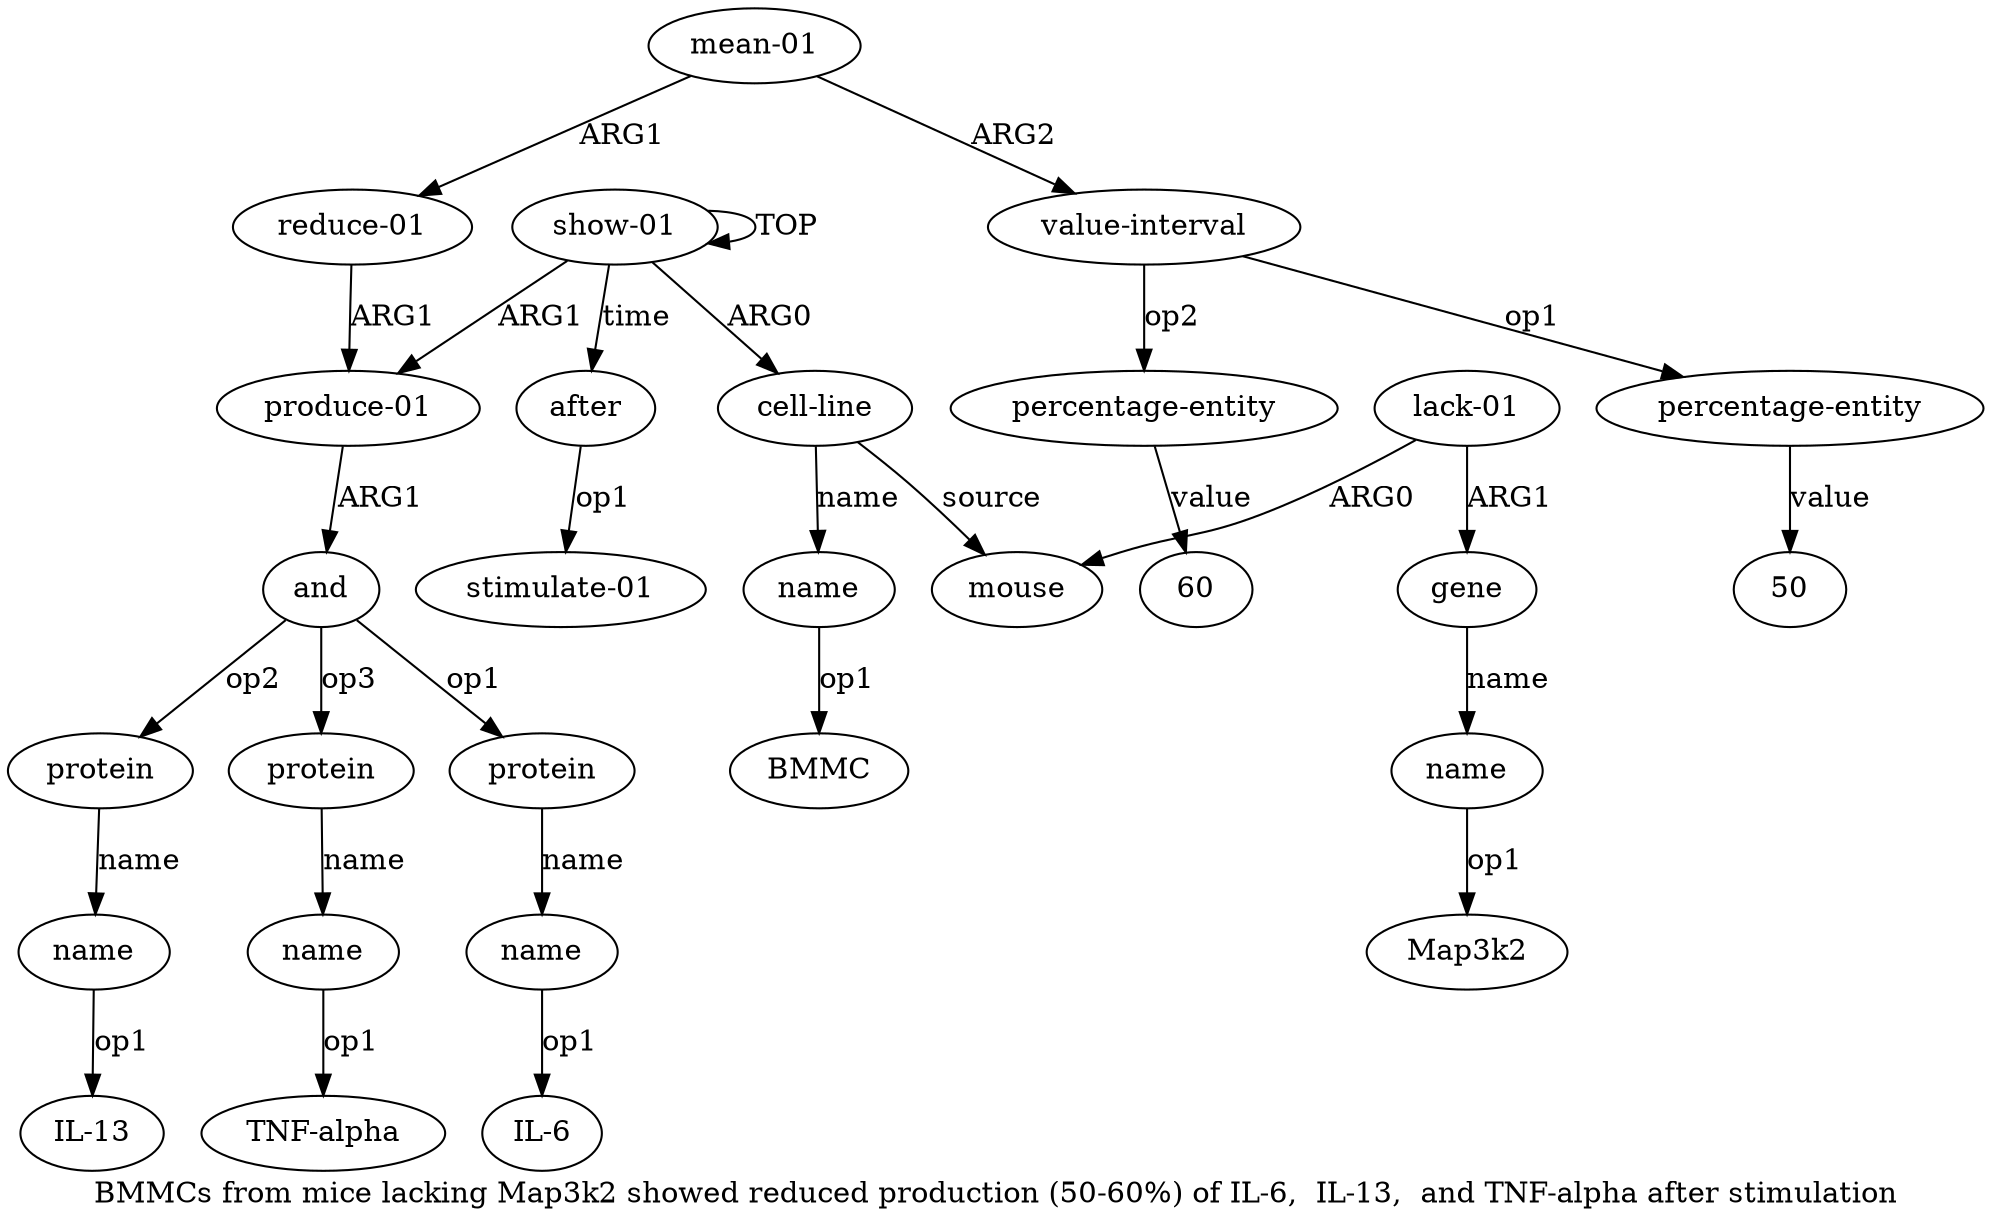 digraph  {
	graph [label="BMMCs from mice lacking Map3k2 showed reduced production (50-60%) of IL-6,  IL-13,  and TNF-alpha after stimulation"];
	node [label="\N"];
	a20	 [color=black,
		gold_ind=20,
		gold_label=after,
		label=after,
		test_ind=20,
		test_label=after];
	a21	 [color=black,
		gold_ind=21,
		gold_label="stimulate-01",
		label="stimulate-01",
		test_ind=21,
		test_label="stimulate-01"];
	a20 -> a21 [key=0,
	color=black,
	gold_label=op1,
	label=op1,
	test_label=op1];
"a19 60" [color=black,
	gold_ind=-1,
	gold_label=60,
	label=60,
	test_ind=-1,
	test_label=60];
"a14 TNF-alpha" [color=black,
	gold_ind=-1,
	gold_label="TNF-alpha",
	label="TNF-alpha",
	test_ind=-1,
	test_label="TNF-alpha"];
"a12 IL-13" [color=black,
	gold_ind=-1,
	gold_label="IL-13",
	label="IL-13",
	test_ind=-1,
	test_label="IL-13"];
"a18 50" [color=black,
	gold_ind=-1,
	gold_label=50,
	label=50,
	test_ind=-1,
	test_label=50];
a15 [color=black,
	gold_ind=15,
	gold_label="reduce-01",
	label="reduce-01",
	test_ind=15,
	test_label="reduce-01"];
a7 [color=black,
	gold_ind=7,
	gold_label="produce-01",
	label="produce-01",
	test_ind=7,
	test_label="produce-01"];
a15 -> a7 [key=0,
color=black,
gold_label=ARG1,
label=ARG1,
test_label=ARG1];
a14 [color=black,
gold_ind=14,
gold_label=name,
label=name,
test_ind=14,
test_label=name];
a14 -> "a14 TNF-alpha" [key=0,
color=black,
gold_label=op1,
label=op1,
test_label=op1];
a17 [color=black,
gold_ind=17,
gold_label="value-interval",
label="value-interval",
test_ind=17,
test_label="value-interval"];
a19 [color=black,
gold_ind=19,
gold_label="percentage-entity",
label="percentage-entity",
test_ind=19,
test_label="percentage-entity"];
a17 -> a19 [key=0,
color=black,
gold_label=op2,
label=op2,
test_label=op2];
a18 [color=black,
gold_ind=18,
gold_label="percentage-entity",
label="percentage-entity",
test_ind=18,
test_label="percentage-entity"];
a17 -> a18 [key=0,
color=black,
gold_label=op1,
label=op1,
test_label=op1];
a16 [color=black,
gold_ind=16,
gold_label="mean-01",
label="mean-01",
test_ind=16,
test_label="mean-01"];
a16 -> a15 [key=0,
color=black,
gold_label=ARG1,
label=ARG1,
test_label=ARG1];
a16 -> a17 [key=0,
color=black,
gold_label=ARG2,
label=ARG2,
test_label=ARG2];
a11 [color=black,
gold_ind=11,
gold_label=protein,
label=protein,
test_ind=11,
test_label=protein];
a12 [color=black,
gold_ind=12,
gold_label=name,
label=name,
test_ind=12,
test_label=name];
a11 -> a12 [key=0,
color=black,
gold_label=name,
label=name,
test_label=name];
a10 [color=black,
gold_ind=10,
gold_label=name,
label=name,
test_ind=10,
test_label=name];
"a10 IL-6" [color=black,
gold_ind=-1,
gold_label="IL-6",
label="IL-6",
test_ind=-1,
test_label="IL-6"];
a10 -> "a10 IL-6" [key=0,
color=black,
gold_label=op1,
label=op1,
test_label=op1];
a13 [color=black,
gold_ind=13,
gold_label=protein,
label=protein,
test_ind=13,
test_label=protein];
a13 -> a14 [key=0,
color=black,
gold_label=name,
label=name,
test_label=name];
a12 -> "a12 IL-13" [key=0,
color=black,
gold_label=op1,
label=op1,
test_label=op1];
a19 -> "a19 60" [key=0,
color=black,
gold_label=value,
label=value,
test_label=value];
a18 -> "a18 50" [key=0,
color=black,
gold_label=value,
label=value,
test_label=value];
a1 [color=black,
gold_ind=1,
gold_label="cell-line",
label="cell-line",
test_ind=1,
test_label="cell-line"];
a3 [color=black,
gold_ind=3,
gold_label=mouse,
label=mouse,
test_ind=3,
test_label=mouse];
a1 -> a3 [key=0,
color=black,
gold_label=source,
label=source,
test_label=source];
a2 [color=black,
gold_ind=2,
gold_label=name,
label=name,
test_ind=2,
test_label=name];
a1 -> a2 [key=0,
color=black,
gold_label=name,
label=name,
test_label=name];
a0 [color=black,
gold_ind=0,
gold_label="show-01",
label="show-01",
test_ind=0,
test_label="show-01"];
a0 -> a20 [key=0,
color=black,
gold_label=time,
label=time,
test_label=time];
a0 -> a1 [key=0,
color=black,
gold_label=ARG0,
label=ARG0,
test_label=ARG0];
a0 -> a0 [key=0,
color=black,
gold_label=TOP,
label=TOP,
test_label=TOP];
a0 -> a7 [key=0,
color=black,
gold_label=ARG1,
label=ARG1,
test_label=ARG1];
"a2 BMMC" [color=black,
gold_ind=-1,
gold_label=BMMC,
label=BMMC,
test_ind=-1,
test_label=BMMC];
a2 -> "a2 BMMC" [key=0,
color=black,
gold_label=op1,
label=op1,
test_label=op1];
a5 [color=black,
gold_ind=5,
gold_label=gene,
label=gene,
test_ind=5,
test_label=gene];
a6 [color=black,
gold_ind=6,
gold_label=name,
label=name,
test_ind=6,
test_label=name];
a5 -> a6 [key=0,
color=black,
gold_label=name,
label=name,
test_label=name];
a4 [color=black,
gold_ind=4,
gold_label="lack-01",
label="lack-01",
test_ind=4,
test_label="lack-01"];
a4 -> a3 [key=0,
color=black,
gold_label=ARG0,
label=ARG0,
test_label=ARG0];
a4 -> a5 [key=0,
color=black,
gold_label=ARG1,
label=ARG1,
test_label=ARG1];
a8 [color=black,
gold_ind=8,
gold_label=and,
label=and,
test_ind=8,
test_label=and];
a7 -> a8 [key=0,
color=black,
gold_label=ARG1,
label=ARG1,
test_label=ARG1];
"a6 Map3k2" [color=black,
gold_ind=-1,
gold_label=Map3k2,
label=Map3k2,
test_ind=-1,
test_label=Map3k2];
a6 -> "a6 Map3k2" [key=0,
color=black,
gold_label=op1,
label=op1,
test_label=op1];
a9 [color=black,
gold_ind=9,
gold_label=protein,
label=protein,
test_ind=9,
test_label=protein];
a9 -> a10 [key=0,
color=black,
gold_label=name,
label=name,
test_label=name];
a8 -> a11 [key=0,
color=black,
gold_label=op2,
label=op2,
test_label=op2];
a8 -> a13 [key=0,
color=black,
gold_label=op3,
label=op3,
test_label=op3];
a8 -> a9 [key=0,
color=black,
gold_label=op1,
label=op1,
test_label=op1];
}
